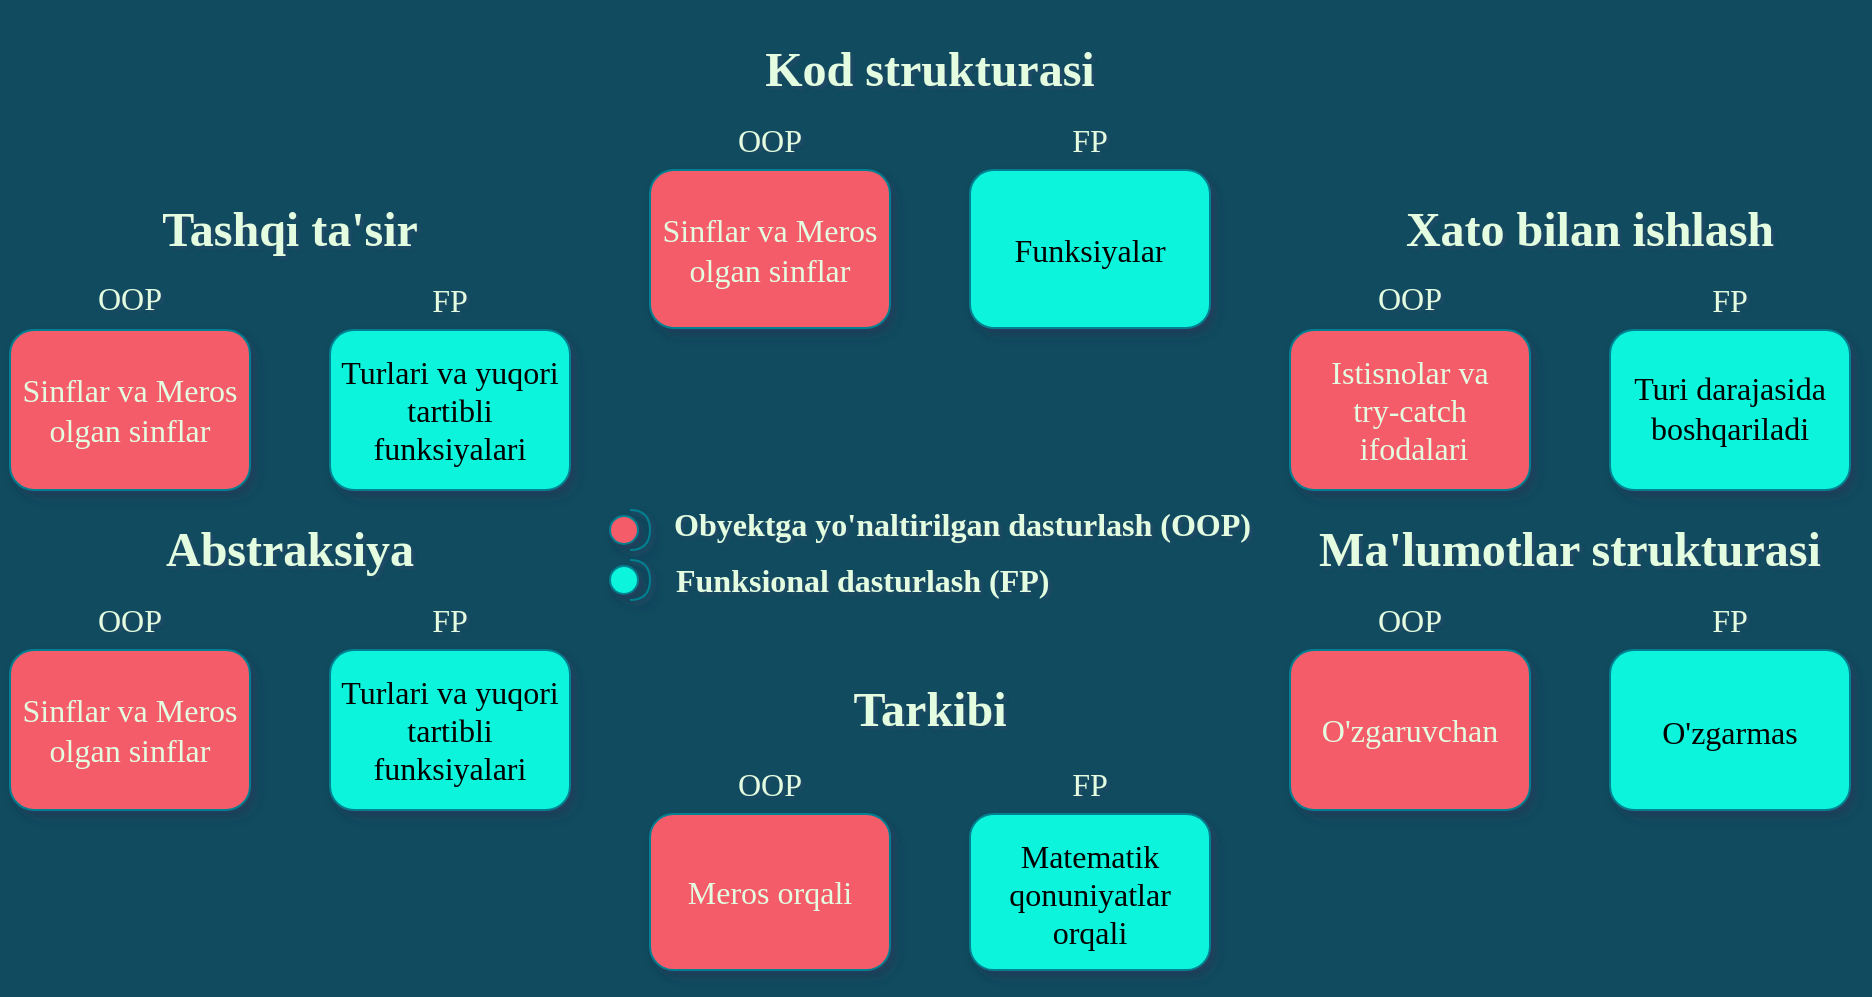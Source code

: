 <mxfile version="15.7.3" type="github">
  <diagram id="rB24pqITE11m1msa5x3l" name="Page-1">
    <mxGraphModel dx="1422" dy="773" grid="1" gridSize="10" guides="1" tooltips="1" connect="1" arrows="1" fold="1" page="1" pageScale="1" pageWidth="1000" pageHeight="700" background="#114B5F" math="0" shadow="1">
      <root>
        <mxCell id="0" />
        <mxCell id="1" parent="0" />
        <mxCell id="obcRLjt9dO19zKjJkvJm-8" value="" style="rounded=1;whiteSpace=wrap;html=1;fillColor=#F45B69;strokeColor=#028090;fontColor=#E4FDE1;shadow=1;" parent="1" vertex="1">
          <mxGeometry x="40" y="240" width="120" height="80" as="geometry" />
        </mxCell>
        <mxCell id="obcRLjt9dO19zKjJkvJm-9" value="" style="rounded=1;whiteSpace=wrap;html=1;fillColor=#0FF4DD;strokeColor=#028090;fontColor=#E4FDE1;shadow=1;" parent="1" vertex="1">
          <mxGeometry x="200" y="240" width="120" height="80" as="geometry" />
        </mxCell>
        <mxCell id="obcRLjt9dO19zKjJkvJm-11" value="" style="whiteSpace=wrap;html=1;rounded=1;fontColor=#E4FDE1;strokeColor=#028090;fillColor=#F45B69;shadow=1;" parent="1" vertex="1">
          <mxGeometry x="360" y="160" width="120" height="79" as="geometry" />
        </mxCell>
        <mxCell id="obcRLjt9dO19zKjJkvJm-13" value="" style="whiteSpace=wrap;html=1;rounded=1;fontColor=#E4FDE1;strokeColor=#028090;fillColor=#0FF4DD;shadow=1;" parent="1" vertex="1">
          <mxGeometry x="520" y="160" width="120" height="79" as="geometry" />
        </mxCell>
        <mxCell id="obcRLjt9dO19zKjJkvJm-17" value="" style="whiteSpace=wrap;html=1;rounded=1;fontColor=#E4FDE1;strokeColor=#028090;fillColor=#F45B69;shadow=1;" parent="1" vertex="1">
          <mxGeometry x="680" y="240" width="120" height="80" as="geometry" />
        </mxCell>
        <mxCell id="obcRLjt9dO19zKjJkvJm-19" value="" style="whiteSpace=wrap;html=1;rounded=1;fontColor=#E4FDE1;strokeColor=#028090;fillColor=#0FF4DD;shadow=1;" parent="1" vertex="1">
          <mxGeometry x="840" y="240" width="120" height="80" as="geometry" />
        </mxCell>
        <mxCell id="obcRLjt9dO19zKjJkvJm-34" value="" style="rounded=1;whiteSpace=wrap;html=1;fillColor=#F45B69;strokeColor=#028090;fontColor=#E4FDE1;shadow=1;" parent="1" vertex="1">
          <mxGeometry x="40" y="400" width="120" height="80" as="geometry" />
        </mxCell>
        <mxCell id="obcRLjt9dO19zKjJkvJm-36" value="" style="rounded=1;whiteSpace=wrap;html=1;fillColor=#0FF4DD;strokeColor=#028090;fontColor=#E4FDE1;shadow=1;" parent="1" vertex="1">
          <mxGeometry x="200" y="400" width="120" height="80" as="geometry" />
        </mxCell>
        <mxCell id="obcRLjt9dO19zKjJkvJm-38" value="" style="whiteSpace=wrap;html=1;rounded=1;fontColor=#E4FDE1;strokeColor=#028090;fillColor=#F45B69;shadow=1;" parent="1" vertex="1">
          <mxGeometry x="360" y="482" width="120" height="78" as="geometry" />
        </mxCell>
        <mxCell id="obcRLjt9dO19zKjJkvJm-40" value="" style="whiteSpace=wrap;html=1;rounded=1;fontColor=#E4FDE1;strokeColor=#028090;fillColor=#0FF4DD;shadow=1;" parent="1" vertex="1">
          <mxGeometry x="520" y="482" width="120" height="78" as="geometry" />
        </mxCell>
        <mxCell id="obcRLjt9dO19zKjJkvJm-42" value="" style="whiteSpace=wrap;html=1;rounded=1;fontColor=#E4FDE1;strokeColor=#028090;fillColor=#F45B69;shadow=1;" parent="1" vertex="1">
          <mxGeometry x="680" y="400" width="120" height="80" as="geometry" />
        </mxCell>
        <mxCell id="obcRLjt9dO19zKjJkvJm-43" value="" style="whiteSpace=wrap;html=1;rounded=1;fontColor=#E4FDE1;strokeColor=#028090;fillColor=#0FF4DD;shadow=1;" parent="1" vertex="1">
          <mxGeometry x="840" y="400" width="120" height="80" as="geometry" />
        </mxCell>
        <mxCell id="obcRLjt9dO19zKjJkvJm-44" value="&lt;h1&gt;&lt;font style=&quot;font-size: 16px&quot; face=&quot;Times New Roman&quot;&gt;Obyektga yo&#39;naltirilgan dasturlash (OOP)&lt;/font&gt;&lt;/h1&gt;" style="text;html=1;strokeColor=none;fillColor=none;align=left;verticalAlign=middle;whiteSpace=wrap;rounded=0;shadow=1;fontColor=#E4FDE1;fontStyle=1" parent="1" vertex="1">
          <mxGeometry x="370" y="320" width="300" height="30" as="geometry" />
        </mxCell>
        <mxCell id="obcRLjt9dO19zKjJkvJm-45" value="&lt;h2&gt;&lt;font style=&quot;font-size: 16px&quot;&gt;Funksional dasturlash (FP)&lt;/font&gt;&lt;/h2&gt;" style="text;html=1;strokeColor=none;fillColor=none;align=left;verticalAlign=middle;whiteSpace=wrap;rounded=0;shadow=1;fontColor=#E4FDE1;fontFamily=Times New Roman;" parent="1" vertex="1">
          <mxGeometry x="371" y="350" width="300" height="30" as="geometry" />
        </mxCell>
        <mxCell id="obcRLjt9dO19zKjJkvJm-49" value="" style="shape=providedRequiredInterface;html=1;verticalLabelPosition=bottom;sketch=0;rounded=0;shadow=1;fontFamily=Times New Roman;fontSize=16;fontColor=#E4FDE1;strokeColor=#028090;fillColor=#F45B69;align=left;" parent="1" vertex="1">
          <mxGeometry x="340" y="330" width="20" height="20" as="geometry" />
        </mxCell>
        <mxCell id="obcRLjt9dO19zKjJkvJm-52" value="" style="shape=providedRequiredInterface;html=1;verticalLabelPosition=bottom;sketch=0;rounded=0;shadow=1;fontFamily=Times New Roman;fontSize=16;fontColor=#E4FDE1;strokeColor=#028090;fillColor=#0FF4DD;align=left;" parent="1" vertex="1">
          <mxGeometry x="340" y="355" width="20" height="20" as="geometry" />
        </mxCell>
        <mxCell id="obcRLjt9dO19zKjJkvJm-53" value="&lt;h2&gt;Kod strukturasi&lt;/h2&gt;" style="text;whiteSpace=wrap;html=1;fontSize=16;fontFamily=Times New Roman;fontColor=#E4FDE1;fontStyle=1;verticalAlign=middle;align=center;labelPosition=center;verticalLabelPosition=middle;" parent="1" vertex="1">
          <mxGeometry x="400" y="80" width="200" height="60" as="geometry" />
        </mxCell>
        <mxCell id="obcRLjt9dO19zKjJkvJm-59" value="FP" style="text;html=1;strokeColor=none;fillColor=none;align=center;verticalAlign=middle;whiteSpace=wrap;rounded=0;shadow=1;fontFamily=Times New Roman;fontSize=16;fontColor=#E4FDE1;" parent="1" vertex="1">
          <mxGeometry x="550" y="130" width="60" height="30" as="geometry" />
        </mxCell>
        <mxCell id="obcRLjt9dO19zKjJkvJm-60" value="FP" style="text;html=1;strokeColor=none;fillColor=none;align=center;verticalAlign=middle;whiteSpace=wrap;rounded=0;shadow=1;fontFamily=Times New Roman;fontSize=16;fontColor=#E4FDE1;" parent="1" vertex="1">
          <mxGeometry x="870" y="210" width="60" height="30" as="geometry" />
        </mxCell>
        <mxCell id="obcRLjt9dO19zKjJkvJm-61" value="FP" style="text;html=1;strokeColor=none;fillColor=none;align=center;verticalAlign=middle;whiteSpace=wrap;rounded=0;shadow=1;fontFamily=Times New Roman;fontSize=16;fontColor=#E4FDE1;" parent="1" vertex="1">
          <mxGeometry x="230" y="210" width="60" height="30" as="geometry" />
        </mxCell>
        <mxCell id="obcRLjt9dO19zKjJkvJm-62" value="FP" style="text;html=1;strokeColor=none;fillColor=none;align=center;verticalAlign=middle;whiteSpace=wrap;rounded=0;shadow=1;fontFamily=Times New Roman;fontSize=16;fontColor=#E4FDE1;" parent="1" vertex="1">
          <mxGeometry x="870" y="370" width="60" height="30" as="geometry" />
        </mxCell>
        <mxCell id="obcRLjt9dO19zKjJkvJm-63" value="FP" style="text;html=1;strokeColor=none;fillColor=none;align=center;verticalAlign=middle;whiteSpace=wrap;rounded=0;shadow=1;fontFamily=Times New Roman;fontSize=16;fontColor=#E4FDE1;" parent="1" vertex="1">
          <mxGeometry x="230" y="370" width="60" height="30" as="geometry" />
        </mxCell>
        <mxCell id="obcRLjt9dO19zKjJkvJm-64" value="FP" style="text;html=1;strokeColor=none;fillColor=none;align=center;verticalAlign=middle;whiteSpace=wrap;rounded=0;shadow=1;fontFamily=Times New Roman;fontSize=16;fontColor=#E4FDE1;" parent="1" vertex="1">
          <mxGeometry x="550" y="452" width="60" height="30" as="geometry" />
        </mxCell>
        <mxCell id="obcRLjt9dO19zKjJkvJm-65" value="OOP" style="text;html=1;strokeColor=none;fillColor=none;align=center;verticalAlign=middle;whiteSpace=wrap;rounded=0;shadow=1;fontFamily=Times New Roman;fontSize=16;fontColor=#E4FDE1;" parent="1" vertex="1">
          <mxGeometry x="390" y="130" width="60" height="30" as="geometry" />
        </mxCell>
        <mxCell id="obcRLjt9dO19zKjJkvJm-68" value="OOP" style="text;html=1;strokeColor=none;fillColor=none;align=center;verticalAlign=middle;whiteSpace=wrap;rounded=0;shadow=1;fontFamily=Times New Roman;fontSize=16;fontColor=#E4FDE1;" parent="1" vertex="1">
          <mxGeometry x="70" y="209" width="60" height="30" as="geometry" />
        </mxCell>
        <mxCell id="obcRLjt9dO19zKjJkvJm-69" value="OOP" style="text;html=1;strokeColor=none;fillColor=none;align=center;verticalAlign=middle;whiteSpace=wrap;rounded=0;shadow=1;fontFamily=Times New Roman;fontSize=16;fontColor=#E4FDE1;" parent="1" vertex="1">
          <mxGeometry x="70" y="370" width="60" height="30" as="geometry" />
        </mxCell>
        <mxCell id="obcRLjt9dO19zKjJkvJm-70" value="OOP" style="text;html=1;strokeColor=none;fillColor=none;align=center;verticalAlign=middle;whiteSpace=wrap;rounded=0;shadow=1;fontFamily=Times New Roman;fontSize=16;fontColor=#E4FDE1;" parent="1" vertex="1">
          <mxGeometry x="390" y="452" width="60" height="30" as="geometry" />
        </mxCell>
        <mxCell id="obcRLjt9dO19zKjJkvJm-71" value="OOP" style="text;html=1;strokeColor=none;fillColor=none;align=center;verticalAlign=middle;whiteSpace=wrap;rounded=0;shadow=1;fontFamily=Times New Roman;fontSize=16;fontColor=#E4FDE1;" parent="1" vertex="1">
          <mxGeometry x="710" y="209" width="60" height="30" as="geometry" />
        </mxCell>
        <mxCell id="obcRLjt9dO19zKjJkvJm-72" value="OOP" style="text;html=1;strokeColor=none;fillColor=none;align=center;verticalAlign=middle;whiteSpace=wrap;rounded=0;shadow=1;fontFamily=Times New Roman;fontSize=16;fontColor=#E4FDE1;" parent="1" vertex="1">
          <mxGeometry x="710" y="370" width="60" height="30" as="geometry" />
        </mxCell>
        <mxCell id="obcRLjt9dO19zKjJkvJm-74" value="&lt;h2&gt;Tashqi ta&#39;sir&lt;/h2&gt;" style="text;whiteSpace=wrap;html=1;fontSize=16;fontFamily=Times New Roman;fontColor=#E4FDE1;fontStyle=1;verticalAlign=middle;align=center;labelPosition=center;verticalLabelPosition=middle;" parent="1" vertex="1">
          <mxGeometry x="80" y="160" width="200" height="60" as="geometry" />
        </mxCell>
        <mxCell id="obcRLjt9dO19zKjJkvJm-75" value="&lt;h2&gt;Xato bilan ishlash&lt;/h2&gt;" style="text;whiteSpace=wrap;html=1;fontSize=16;fontFamily=Times New Roman;fontColor=#E4FDE1;fontStyle=1;verticalAlign=middle;align=center;labelPosition=center;verticalLabelPosition=middle;" parent="1" vertex="1">
          <mxGeometry x="730" y="160" width="200" height="60" as="geometry" />
        </mxCell>
        <mxCell id="obcRLjt9dO19zKjJkvJm-76" value="&lt;h2&gt;Abstraksiya&lt;/h2&gt;" style="text;whiteSpace=wrap;html=1;fontSize=16;fontFamily=Times New Roman;fontColor=#E4FDE1;fontStyle=1;verticalAlign=middle;align=center;labelPosition=center;verticalLabelPosition=middle;" parent="1" vertex="1">
          <mxGeometry x="80" y="320" width="200" height="60" as="geometry" />
        </mxCell>
        <mxCell id="obcRLjt9dO19zKjJkvJm-77" value="&lt;h2&gt;Ma&#39;lumotlar strukturasi&lt;/h2&gt;" style="text;whiteSpace=wrap;html=1;fontSize=16;fontFamily=Times New Roman;fontColor=#E4FDE1;fontStyle=1;verticalAlign=middle;align=center;labelPosition=center;verticalLabelPosition=middle;" parent="1" vertex="1">
          <mxGeometry x="680" y="320" width="280" height="60" as="geometry" />
        </mxCell>
        <mxCell id="obcRLjt9dO19zKjJkvJm-80" value="&lt;h2&gt;Tarkibi&lt;/h2&gt;" style="text;whiteSpace=wrap;html=1;fontSize=16;fontFamily=Times New Roman;fontColor=#E4FDE1;fontStyle=1;verticalAlign=middle;align=center;labelPosition=center;verticalLabelPosition=middle;" parent="1" vertex="1">
          <mxGeometry x="440" y="400" width="120" height="60" as="geometry" />
        </mxCell>
        <mxCell id="obcRLjt9dO19zKjJkvJm-81" value="Sinflar va Meros olgan sinflar" style="text;html=1;strokeColor=none;fillColor=none;align=center;verticalAlign=middle;whiteSpace=wrap;rounded=0;shadow=1;fontFamily=Times New Roman;fontSize=16;fontColor=#E4FDE1;" parent="1" vertex="1">
          <mxGeometry x="40" y="239" width="120" height="81" as="geometry" />
        </mxCell>
        <mxCell id="obcRLjt9dO19zKjJkvJm-82" value="Sinflar va Meros olgan sinflar" style="text;html=1;strokeColor=none;fillColor=none;align=center;verticalAlign=middle;whiteSpace=wrap;rounded=0;shadow=1;fontFamily=Times New Roman;fontSize=16;fontColor=#E4FDE1;" parent="1" vertex="1">
          <mxGeometry x="40" y="400" width="120" height="80" as="geometry" />
        </mxCell>
        <mxCell id="obcRLjt9dO19zKjJkvJm-83" value="Sinflar va Meros olgan sinflar" style="text;html=1;strokeColor=none;fillColor=none;align=center;verticalAlign=middle;whiteSpace=wrap;rounded=0;shadow=1;fontFamily=Times New Roman;fontSize=16;fontColor=#E4FDE1;" parent="1" vertex="1">
          <mxGeometry x="360" y="160" width="120" height="80" as="geometry" />
        </mxCell>
        <mxCell id="obcRLjt9dO19zKjJkvJm-86" value="Istisnolar va &lt;br&gt;try-catch&lt;br&gt;&amp;nbsp;ifodalari" style="text;html=1;strokeColor=none;fillColor=none;align=center;verticalAlign=middle;whiteSpace=wrap;rounded=0;shadow=1;fontFamily=Times New Roman;fontSize=16;fontColor=#E4FDE1;" parent="1" vertex="1">
          <mxGeometry x="680" y="239.5" width="120" height="80.5" as="geometry" />
        </mxCell>
        <mxCell id="obcRLjt9dO19zKjJkvJm-87" value="O&#39;zgaruvchan" style="text;html=1;strokeColor=none;fillColor=none;align=center;verticalAlign=middle;whiteSpace=wrap;rounded=0;shadow=1;fontFamily=Times New Roman;fontSize=16;fontColor=#E4FDE1;" parent="1" vertex="1">
          <mxGeometry x="680" y="400" width="120" height="80" as="geometry" />
        </mxCell>
        <mxCell id="obcRLjt9dO19zKjJkvJm-88" value="Meros orqali" style="text;html=1;strokeColor=none;fillColor=none;align=center;verticalAlign=middle;whiteSpace=wrap;rounded=0;shadow=1;fontFamily=Times New Roman;fontSize=16;fontColor=#E4FDE1;" parent="1" vertex="1">
          <mxGeometry x="360" y="481" width="120" height="80" as="geometry" />
        </mxCell>
        <mxCell id="obcRLjt9dO19zKjJkvJm-89" value="&lt;font color=&quot;#000000&quot;&gt;Funksiyalar&lt;/font&gt;" style="text;html=1;strokeColor=none;fillColor=none;align=center;verticalAlign=middle;whiteSpace=wrap;rounded=0;shadow=1;fontFamily=Times New Roman;fontSize=16;fontColor=#E4FDE1;" parent="1" vertex="1">
          <mxGeometry x="520" y="160" width="120" height="80" as="geometry" />
        </mxCell>
        <mxCell id="obcRLjt9dO19zKjJkvJm-90" value="&lt;font color=&quot;#000000&quot;&gt;Turi darajasida boshqariladi&lt;/font&gt;" style="text;html=1;strokeColor=none;fillColor=none;align=center;verticalAlign=middle;whiteSpace=wrap;rounded=0;shadow=1;fontFamily=Times New Roman;fontSize=16;fontColor=#E4FDE1;" parent="1" vertex="1">
          <mxGeometry x="840" y="239" width="120" height="80" as="geometry" />
        </mxCell>
        <mxCell id="obcRLjt9dO19zKjJkvJm-91" value="&lt;font color=&quot;#000000&quot;&gt;O&#39;zgarmas&lt;/font&gt;" style="text;html=1;strokeColor=none;fillColor=none;align=center;verticalAlign=middle;whiteSpace=wrap;rounded=0;shadow=1;fontFamily=Times New Roman;fontSize=16;fontColor=#E4FDE1;" parent="1" vertex="1">
          <mxGeometry x="840" y="401" width="120" height="80" as="geometry" />
        </mxCell>
        <mxCell id="obcRLjt9dO19zKjJkvJm-92" value="&lt;font color=&quot;#000000&quot;&gt;Matematik qonuniyatlar orqali&lt;/font&gt;" style="text;html=1;strokeColor=none;fillColor=none;align=center;verticalAlign=middle;whiteSpace=wrap;rounded=0;shadow=1;fontFamily=Times New Roman;fontSize=16;fontColor=#E4FDE1;" parent="1" vertex="1">
          <mxGeometry x="520" y="482" width="120" height="80" as="geometry" />
        </mxCell>
        <mxCell id="obcRLjt9dO19zKjJkvJm-93" value="&lt;font color=&quot;#000000&quot;&gt;Turlari va yuqori tartibli funksiyalari&lt;/font&gt;" style="text;html=1;strokeColor=none;fillColor=none;align=center;verticalAlign=middle;whiteSpace=wrap;rounded=0;shadow=1;fontFamily=Times New Roman;fontSize=16;fontColor=#E4FDE1;" parent="1" vertex="1">
          <mxGeometry x="200" y="240" width="120" height="80" as="geometry" />
        </mxCell>
        <mxCell id="obcRLjt9dO19zKjJkvJm-94" value="&lt;font color=&quot;#000000&quot;&gt;Turlari va yuqori tartibli funksiyalari&lt;/font&gt;" style="text;html=1;strokeColor=none;fillColor=none;align=center;verticalAlign=middle;whiteSpace=wrap;rounded=0;shadow=1;fontFamily=Times New Roman;fontSize=16;fontColor=#E4FDE1;" parent="1" vertex="1">
          <mxGeometry x="200" y="400" width="120" height="80" as="geometry" />
        </mxCell>
      </root>
    </mxGraphModel>
  </diagram>
</mxfile>
